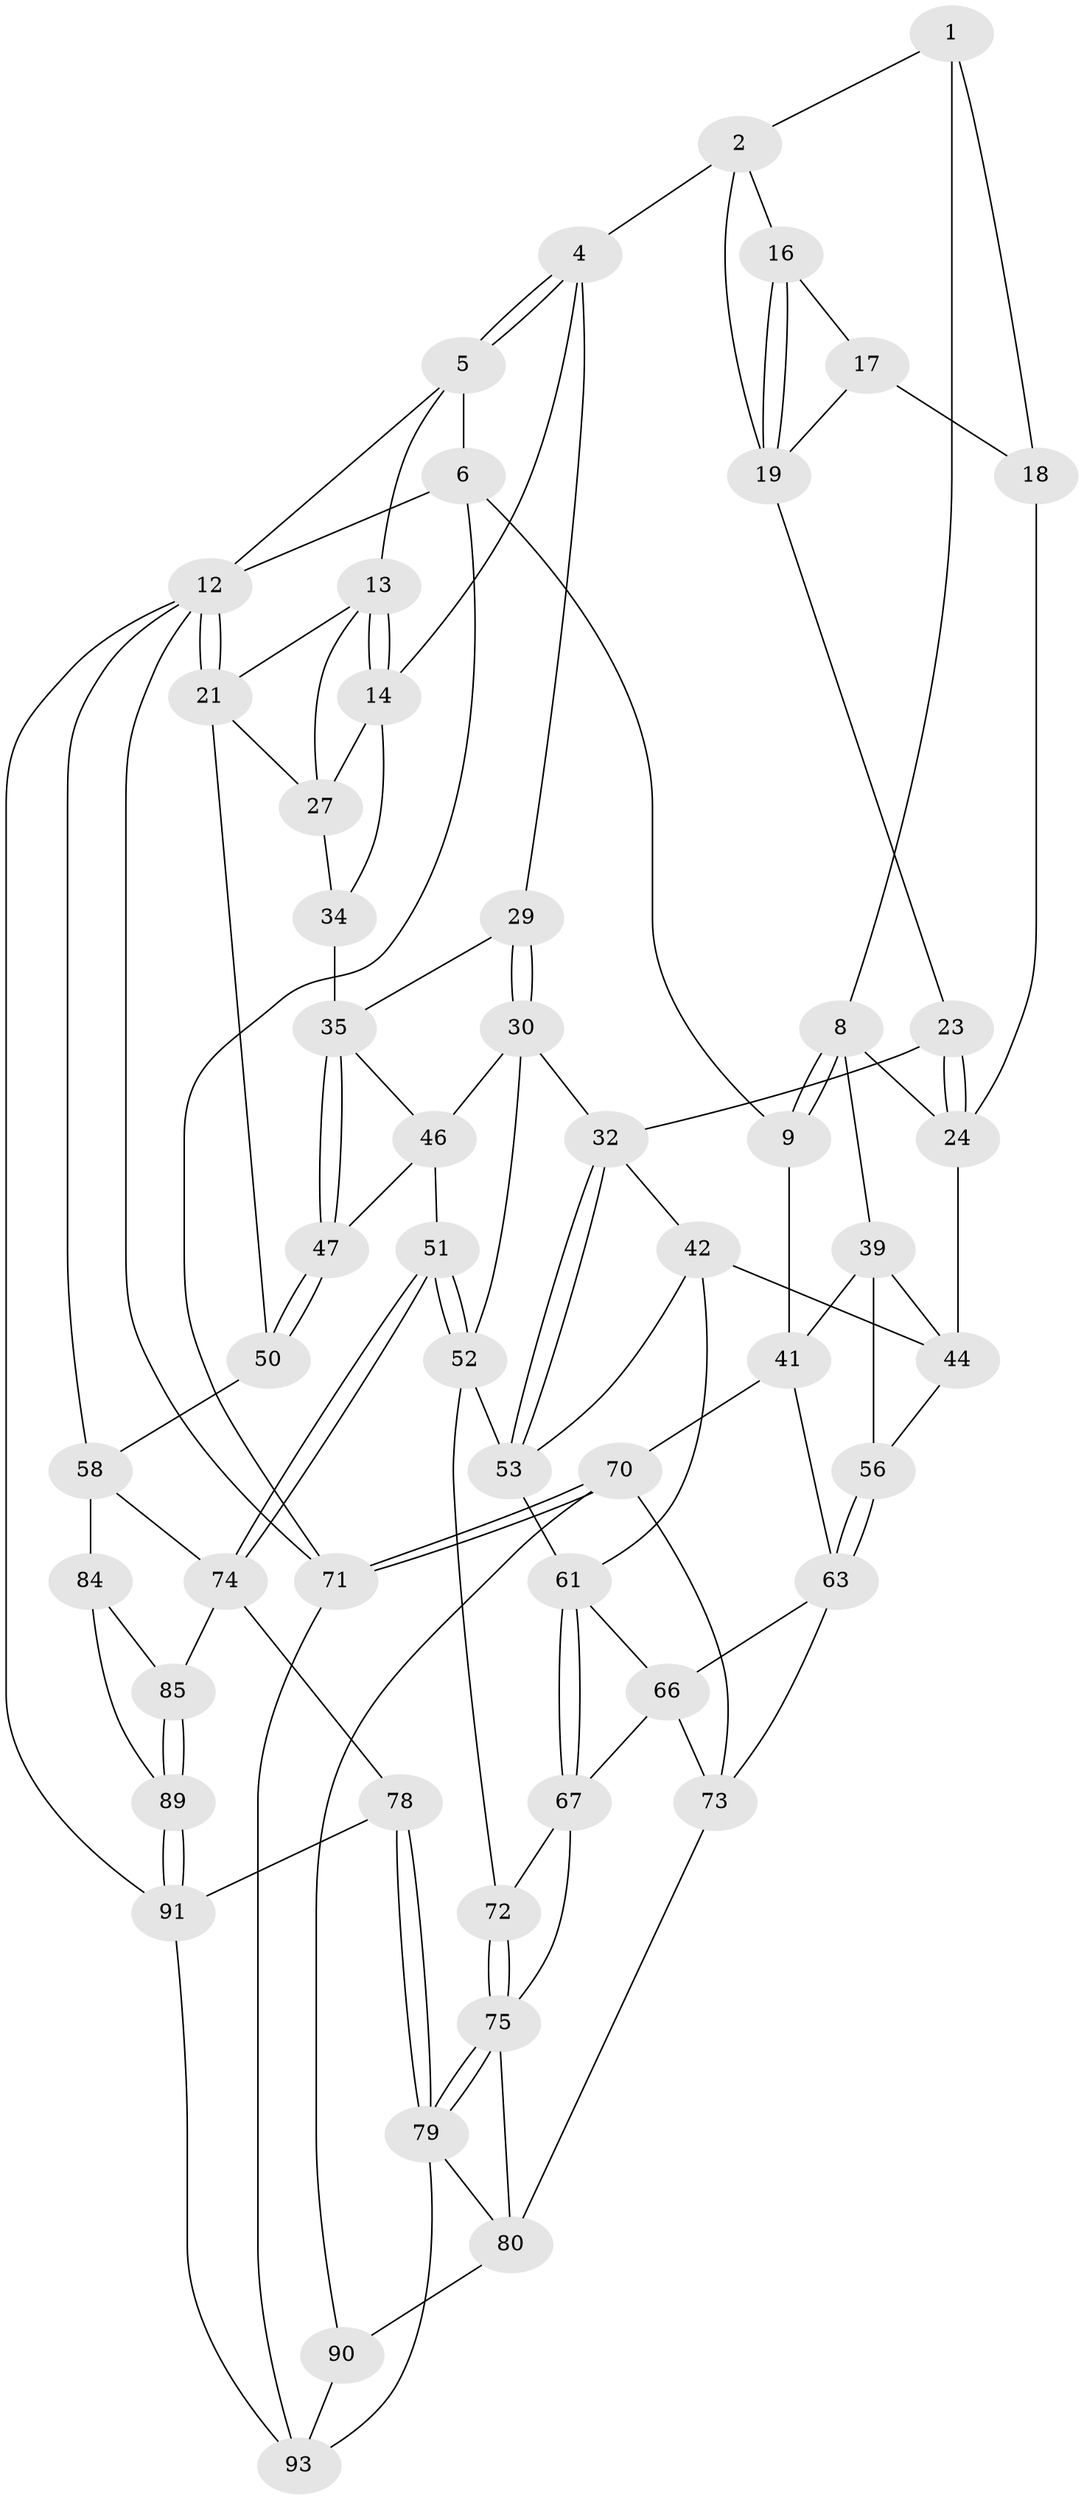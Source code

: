 // original degree distribution, {3: 0.0425531914893617, 4: 0.22340425531914893, 5: 0.48936170212765956, 6: 0.24468085106382978}
// Generated by graph-tools (version 1.1) at 2025/11/02/27/25 16:11:55]
// undirected, 54 vertices, 120 edges
graph export_dot {
graph [start="1"]
  node [color=gray90,style=filled];
  1 [pos="+0.21894486159256377+0",super="+7"];
  2 [pos="+0.3371119109972361+0.008421395443930469",super="+3"];
  4 [pos="+0.5807352446227262+0.11180092605811778",super="+15"];
  5 [pos="+0.6571790352182336+0",super="+11"];
  6 [pos="+0.2161916914956216+0",super="+10"];
  8 [pos="+0.0829225711117615+0.20553596656841117",super="+26"];
  9 [pos="+0+0.24851882415244242"];
  12 [pos="+1+0",super="+57"];
  13 [pos="+0.8122735675436511+0.10811209996269966",super="+20"];
  14 [pos="+0.7445406833196161+0.18914018169788588",super="+28"];
  16 [pos="+0.339749773243063+0.043113160120965964"];
  17 [pos="+0.3178415586668197+0.1397680475963387"];
  18 [pos="+0.2524862403696177+0.1395503416985564"];
  19 [pos="+0.455922759005986+0.16593286150789036",super="+22"];
  21 [pos="+1+0",super="+37"];
  23 [pos="+0.3667339325929678+0.27143496875077866"];
  24 [pos="+0.27478719212827796+0.31032137769255735",super="+25"];
  27 [pos="+0.86805655606377+0.25847987876451395",super="+38"];
  29 [pos="+0.5995141769412272+0.2967664572315862"];
  30 [pos="+0.5748497435340751+0.34284264003625575",super="+31"];
  32 [pos="+0.5206774012767437+0.36165273819445365",super="+33"];
  34 [pos="+0.841868235082036+0.30002802832766534"];
  35 [pos="+0.8410540035330736+0.3155904784452949",super="+36"];
  39 [pos="+0.13447298532799928+0.3960967107324137",super="+40"];
  41 [pos="+0+0.3885714313404664",super="+65"];
  42 [pos="+0.3982020589387387+0.46676729552809665",super="+43"];
  44 [pos="+0.2810016497380547+0.4792471820239743",super="+45"];
  46 [pos="+0.7058188502256189+0.4135190448855858",super="+49"];
  47 [pos="+0.8424681896253693+0.31807590331916424",super="+48"];
  50 [pos="+1+0.3873346896859086",super="+60"];
  51 [pos="+0.723000404202641+0.6499403415491262"];
  52 [pos="+0.6644565706426889+0.6249215193582044",super="+54"];
  53 [pos="+0.47223792127959846+0.4439318708569923",super="+55"];
  56 [pos="+0.1731529979433273+0.525163887219872"];
  58 [pos="+1+0.7082834185848357",super="+59"];
  61 [pos="+0.38072184588672975+0.55740600579274",super="+62"];
  63 [pos="+0.11406635289692019+0.6094075623716709",super="+64"];
  66 [pos="+0.28769690829597316+0.639330511891105",super="+69"];
  67 [pos="+0.40169382802843384+0.681484166775487",super="+68"];
  70 [pos="+0+0.8849637360036114",super="+88"];
  71 [pos="+0+1"];
  72 [pos="+0.5836413605983378+0.6200155227114605"];
  73 [pos="+0.25972294338795876+0.77696427081202",super="+81"];
  74 [pos="+0.7258564889423552+0.6569492464415214",super="+77"];
  75 [pos="+0.45921130938483123+0.7749438343708981",super="+76"];
  78 [pos="+0.6541193495169508+0.82216048444434"];
  79 [pos="+0.5752521694800703+0.8278377041272456",super="+82"];
  80 [pos="+0.42207837654273644+0.8455847982554631",super="+83"];
  84 [pos="+0.9743045172161037+0.7923364289881604",super="+87"];
  85 [pos="+0.773345371999394+0.7334572079590795",super="+86"];
  89 [pos="+0.9036079452606687+1"];
  90 [pos="+0.3501552765271898+0.9769598456844671"];
  91 [pos="+0.958077512799009+1",super="+92"];
  93 [pos="+0.6011098771439033+1",super="+94"];
  1 -- 2;
  1 -- 8;
  1 -- 18;
  2 -- 16;
  2 -- 19;
  2 -- 4;
  4 -- 5;
  4 -- 5;
  4 -- 29;
  4 -- 14;
  5 -- 6;
  5 -- 13;
  5 -- 12;
  6 -- 9;
  6 -- 12;
  6 -- 71;
  8 -- 9;
  8 -- 9;
  8 -- 24;
  8 -- 39;
  9 -- 41;
  12 -- 21;
  12 -- 21;
  12 -- 58;
  12 -- 91;
  12 -- 71;
  13 -- 14;
  13 -- 14;
  13 -- 21;
  13 -- 27;
  14 -- 34;
  14 -- 27;
  16 -- 17;
  16 -- 19;
  16 -- 19;
  17 -- 18;
  17 -- 19;
  18 -- 24;
  19 -- 23;
  21 -- 50;
  21 -- 27;
  23 -- 24;
  23 -- 24;
  23 -- 32;
  24 -- 44;
  27 -- 34;
  29 -- 30;
  29 -- 30;
  29 -- 35;
  30 -- 46;
  30 -- 32;
  30 -- 52;
  32 -- 53;
  32 -- 53;
  32 -- 42;
  34 -- 35;
  35 -- 47;
  35 -- 47;
  35 -- 46;
  39 -- 56;
  39 -- 41;
  39 -- 44;
  41 -- 70;
  41 -- 63;
  42 -- 53;
  42 -- 44;
  42 -- 61;
  44 -- 56;
  46 -- 51;
  46 -- 47;
  47 -- 50 [weight=2];
  47 -- 50;
  50 -- 58;
  51 -- 52;
  51 -- 52;
  51 -- 74;
  51 -- 74;
  52 -- 72;
  52 -- 53;
  53 -- 61;
  56 -- 63;
  56 -- 63;
  58 -- 84;
  58 -- 74;
  61 -- 67;
  61 -- 67;
  61 -- 66;
  63 -- 66;
  63 -- 73;
  66 -- 73;
  66 -- 67;
  67 -- 72;
  67 -- 75;
  70 -- 71;
  70 -- 71;
  70 -- 73;
  70 -- 90;
  71 -- 93;
  72 -- 75;
  72 -- 75;
  73 -- 80;
  74 -- 85;
  74 -- 78;
  75 -- 79;
  75 -- 79;
  75 -- 80;
  78 -- 79;
  78 -- 79;
  78 -- 91;
  79 -- 93;
  79 -- 80;
  80 -- 90;
  84 -- 89;
  84 -- 85;
  85 -- 89;
  85 -- 89;
  89 -- 91;
  89 -- 91;
  90 -- 93;
  91 -- 93;
}
